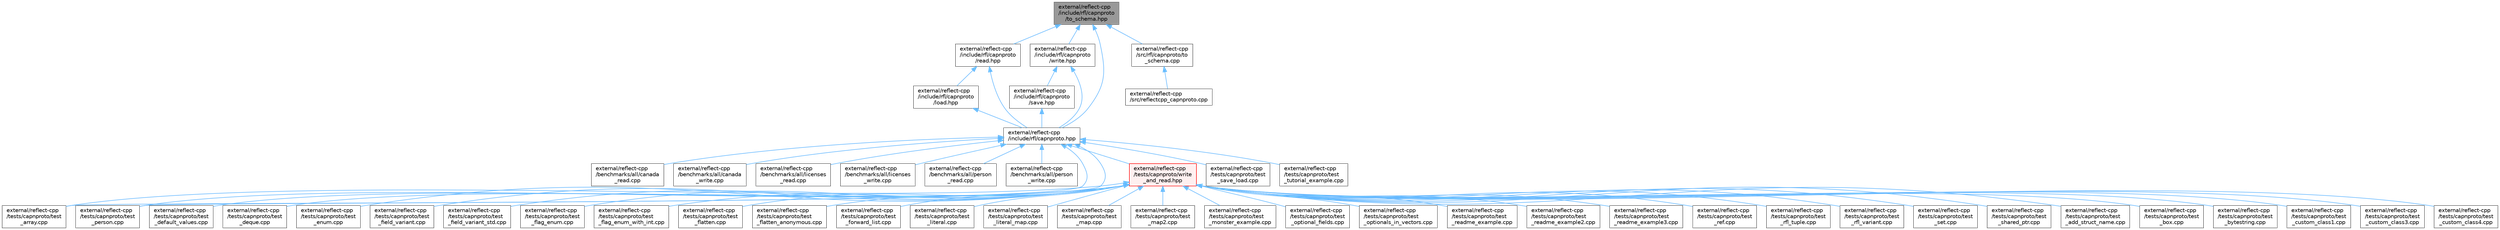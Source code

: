 digraph "external/reflect-cpp/include/rfl/capnproto/to_schema.hpp"
{
 // LATEX_PDF_SIZE
  bgcolor="transparent";
  edge [fontname=Helvetica,fontsize=10,labelfontname=Helvetica,labelfontsize=10];
  node [fontname=Helvetica,fontsize=10,shape=box,height=0.2,width=0.4];
  Node1 [id="Node000001",label="external/reflect-cpp\l/include/rfl/capnproto\l/to_schema.hpp",height=0.2,width=0.4,color="gray40", fillcolor="grey60", style="filled", fontcolor="black",tooltip=" "];
  Node1 -> Node2 [id="edge1_Node000001_Node000002",dir="back",color="steelblue1",style="solid",tooltip=" "];
  Node2 [id="Node000002",label="external/reflect-cpp\l/include/rfl/capnproto.hpp",height=0.2,width=0.4,color="grey40", fillcolor="white", style="filled",URL="$capnproto_8hpp.html",tooltip=" "];
  Node2 -> Node3 [id="edge2_Node000002_Node000003",dir="back",color="steelblue1",style="solid",tooltip=" "];
  Node3 [id="Node000003",label="external/reflect-cpp\l/benchmarks/all/canada\l_read.cpp",height=0.2,width=0.4,color="grey40", fillcolor="white", style="filled",URL="$canada__read_8cpp.html",tooltip=" "];
  Node2 -> Node4 [id="edge3_Node000002_Node000004",dir="back",color="steelblue1",style="solid",tooltip=" "];
  Node4 [id="Node000004",label="external/reflect-cpp\l/benchmarks/all/canada\l_write.cpp",height=0.2,width=0.4,color="grey40", fillcolor="white", style="filled",URL="$canada__write_8cpp.html",tooltip=" "];
  Node2 -> Node5 [id="edge4_Node000002_Node000005",dir="back",color="steelblue1",style="solid",tooltip=" "];
  Node5 [id="Node000005",label="external/reflect-cpp\l/benchmarks/all/licenses\l_read.cpp",height=0.2,width=0.4,color="grey40", fillcolor="white", style="filled",URL="$licenses__read_8cpp.html",tooltip=" "];
  Node2 -> Node6 [id="edge5_Node000002_Node000006",dir="back",color="steelblue1",style="solid",tooltip=" "];
  Node6 [id="Node000006",label="external/reflect-cpp\l/benchmarks/all/licenses\l_write.cpp",height=0.2,width=0.4,color="grey40", fillcolor="white", style="filled",URL="$licenses__write_8cpp.html",tooltip=" "];
  Node2 -> Node7 [id="edge6_Node000002_Node000007",dir="back",color="steelblue1",style="solid",tooltip=" "];
  Node7 [id="Node000007",label="external/reflect-cpp\l/benchmarks/all/person\l_read.cpp",height=0.2,width=0.4,color="grey40", fillcolor="white", style="filled",URL="$person__read_8cpp.html",tooltip=" "];
  Node2 -> Node8 [id="edge7_Node000002_Node000008",dir="back",color="steelblue1",style="solid",tooltip=" "];
  Node8 [id="Node000008",label="external/reflect-cpp\l/benchmarks/all/person\l_write.cpp",height=0.2,width=0.4,color="grey40", fillcolor="white", style="filled",URL="$person__write_8cpp.html",tooltip=" "];
  Node2 -> Node9 [id="edge8_Node000002_Node000009",dir="back",color="steelblue1",style="solid",tooltip=" "];
  Node9 [id="Node000009",label="external/reflect-cpp\l/tests/capnproto/test\l_array.cpp",height=0.2,width=0.4,color="grey40", fillcolor="white", style="filled",URL="$capnproto_2test__array_8cpp.html",tooltip=" "];
  Node2 -> Node10 [id="edge9_Node000002_Node000010",dir="back",color="steelblue1",style="solid",tooltip=" "];
  Node10 [id="Node000010",label="external/reflect-cpp\l/tests/capnproto/test\l_person.cpp",height=0.2,width=0.4,color="grey40", fillcolor="white", style="filled",URL="$test__person_8cpp.html",tooltip=" "];
  Node2 -> Node11 [id="edge10_Node000002_Node000011",dir="back",color="steelblue1",style="solid",tooltip=" "];
  Node11 [id="Node000011",label="external/reflect-cpp\l/tests/capnproto/test\l_save_load.cpp",height=0.2,width=0.4,color="grey40", fillcolor="white", style="filled",URL="$capnproto_2test__save__load_8cpp.html",tooltip=" "];
  Node2 -> Node12 [id="edge11_Node000002_Node000012",dir="back",color="steelblue1",style="solid",tooltip=" "];
  Node12 [id="Node000012",label="external/reflect-cpp\l/tests/capnproto/test\l_tutorial_example.cpp",height=0.2,width=0.4,color="grey40", fillcolor="white", style="filled",URL="$capnproto_2test__tutorial__example_8cpp.html",tooltip=" "];
  Node2 -> Node13 [id="edge12_Node000002_Node000013",dir="back",color="steelblue1",style="solid",tooltip=" "];
  Node13 [id="Node000013",label="external/reflect-cpp\l/tests/capnproto/write\l_and_read.hpp",height=0.2,width=0.4,color="red", fillcolor="#FFF0F0", style="filled",URL="$capnproto_2write__and__read_8hpp.html",tooltip=" "];
  Node13 -> Node14 [id="edge13_Node000013_Node000014",dir="back",color="steelblue1",style="solid",tooltip=" "];
  Node14 [id="Node000014",label="external/reflect-cpp\l/tests/capnproto/test\l_add_struct_name.cpp",height=0.2,width=0.4,color="grey40", fillcolor="white", style="filled",URL="$capnproto_2test__add__struct__name_8cpp.html",tooltip=" "];
  Node13 -> Node9 [id="edge14_Node000013_Node000009",dir="back",color="steelblue1",style="solid",tooltip=" "];
  Node13 -> Node15 [id="edge15_Node000013_Node000015",dir="back",color="steelblue1",style="solid",tooltip=" "];
  Node15 [id="Node000015",label="external/reflect-cpp\l/tests/capnproto/test\l_box.cpp",height=0.2,width=0.4,color="grey40", fillcolor="white", style="filled",URL="$capnproto_2test__box_8cpp.html",tooltip=" "];
  Node13 -> Node16 [id="edge16_Node000013_Node000016",dir="back",color="steelblue1",style="solid",tooltip=" "];
  Node16 [id="Node000016",label="external/reflect-cpp\l/tests/capnproto/test\l_bytestring.cpp",height=0.2,width=0.4,color="grey40", fillcolor="white", style="filled",URL="$capnproto_2test__bytestring_8cpp.html",tooltip=" "];
  Node13 -> Node17 [id="edge17_Node000013_Node000017",dir="back",color="steelblue1",style="solid",tooltip=" "];
  Node17 [id="Node000017",label="external/reflect-cpp\l/tests/capnproto/test\l_custom_class1.cpp",height=0.2,width=0.4,color="grey40", fillcolor="white", style="filled",URL="$capnproto_2test__custom__class1_8cpp.html",tooltip=" "];
  Node13 -> Node18 [id="edge18_Node000013_Node000018",dir="back",color="steelblue1",style="solid",tooltip=" "];
  Node18 [id="Node000018",label="external/reflect-cpp\l/tests/capnproto/test\l_custom_class3.cpp",height=0.2,width=0.4,color="grey40", fillcolor="white", style="filled",URL="$capnproto_2test__custom__class3_8cpp.html",tooltip=" "];
  Node13 -> Node19 [id="edge19_Node000013_Node000019",dir="back",color="steelblue1",style="solid",tooltip=" "];
  Node19 [id="Node000019",label="external/reflect-cpp\l/tests/capnproto/test\l_custom_class4.cpp",height=0.2,width=0.4,color="grey40", fillcolor="white", style="filled",URL="$capnproto_2test__custom__class4_8cpp.html",tooltip=" "];
  Node13 -> Node20 [id="edge20_Node000013_Node000020",dir="back",color="steelblue1",style="solid",tooltip=" "];
  Node20 [id="Node000020",label="external/reflect-cpp\l/tests/capnproto/test\l_default_values.cpp",height=0.2,width=0.4,color="grey40", fillcolor="white", style="filled",URL="$capnproto_2test__default__values_8cpp.html",tooltip=" "];
  Node13 -> Node21 [id="edge21_Node000013_Node000021",dir="back",color="steelblue1",style="solid",tooltip=" "];
  Node21 [id="Node000021",label="external/reflect-cpp\l/tests/capnproto/test\l_deque.cpp",height=0.2,width=0.4,color="grey40", fillcolor="white", style="filled",URL="$capnproto_2test__deque_8cpp.html",tooltip=" "];
  Node13 -> Node22 [id="edge22_Node000013_Node000022",dir="back",color="steelblue1",style="solid",tooltip=" "];
  Node22 [id="Node000022",label="external/reflect-cpp\l/tests/capnproto/test\l_enum.cpp",height=0.2,width=0.4,color="grey40", fillcolor="white", style="filled",URL="$capnproto_2test__enum_8cpp.html",tooltip=" "];
  Node13 -> Node23 [id="edge23_Node000013_Node000023",dir="back",color="steelblue1",style="solid",tooltip=" "];
  Node23 [id="Node000023",label="external/reflect-cpp\l/tests/capnproto/test\l_field_variant.cpp",height=0.2,width=0.4,color="grey40", fillcolor="white", style="filled",URL="$capnproto_2test__field__variant_8cpp.html",tooltip=" "];
  Node13 -> Node24 [id="edge24_Node000013_Node000024",dir="back",color="steelblue1",style="solid",tooltip=" "];
  Node24 [id="Node000024",label="external/reflect-cpp\l/tests/capnproto/test\l_field_variant_std.cpp",height=0.2,width=0.4,color="grey40", fillcolor="white", style="filled",URL="$capnproto_2test__field__variant__std_8cpp.html",tooltip=" "];
  Node13 -> Node25 [id="edge25_Node000013_Node000025",dir="back",color="steelblue1",style="solid",tooltip=" "];
  Node25 [id="Node000025",label="external/reflect-cpp\l/tests/capnproto/test\l_flag_enum.cpp",height=0.2,width=0.4,color="grey40", fillcolor="white", style="filled",URL="$capnproto_2test__flag__enum_8cpp.html",tooltip=" "];
  Node13 -> Node26 [id="edge26_Node000013_Node000026",dir="back",color="steelblue1",style="solid",tooltip=" "];
  Node26 [id="Node000026",label="external/reflect-cpp\l/tests/capnproto/test\l_flag_enum_with_int.cpp",height=0.2,width=0.4,color="grey40", fillcolor="white", style="filled",URL="$capnproto_2test__flag__enum__with__int_8cpp.html",tooltip=" "];
  Node13 -> Node27 [id="edge27_Node000013_Node000027",dir="back",color="steelblue1",style="solid",tooltip=" "];
  Node27 [id="Node000027",label="external/reflect-cpp\l/tests/capnproto/test\l_flatten.cpp",height=0.2,width=0.4,color="grey40", fillcolor="white", style="filled",URL="$capnproto_2test__flatten_8cpp.html",tooltip=" "];
  Node13 -> Node28 [id="edge28_Node000013_Node000028",dir="back",color="steelblue1",style="solid",tooltip=" "];
  Node28 [id="Node000028",label="external/reflect-cpp\l/tests/capnproto/test\l_flatten_anonymous.cpp",height=0.2,width=0.4,color="grey40", fillcolor="white", style="filled",URL="$capnproto_2test__flatten__anonymous_8cpp.html",tooltip=" "];
  Node13 -> Node29 [id="edge29_Node000013_Node000029",dir="back",color="steelblue1",style="solid",tooltip=" "];
  Node29 [id="Node000029",label="external/reflect-cpp\l/tests/capnproto/test\l_forward_list.cpp",height=0.2,width=0.4,color="grey40", fillcolor="white", style="filled",URL="$capnproto_2test__forward__list_8cpp.html",tooltip=" "];
  Node13 -> Node30 [id="edge30_Node000013_Node000030",dir="back",color="steelblue1",style="solid",tooltip=" "];
  Node30 [id="Node000030",label="external/reflect-cpp\l/tests/capnproto/test\l_literal.cpp",height=0.2,width=0.4,color="grey40", fillcolor="white", style="filled",URL="$capnproto_2test__literal_8cpp.html",tooltip=" "];
  Node13 -> Node31 [id="edge31_Node000013_Node000031",dir="back",color="steelblue1",style="solid",tooltip=" "];
  Node31 [id="Node000031",label="external/reflect-cpp\l/tests/capnproto/test\l_literal_map.cpp",height=0.2,width=0.4,color="grey40", fillcolor="white", style="filled",URL="$capnproto_2test__literal__map_8cpp.html",tooltip=" "];
  Node13 -> Node32 [id="edge32_Node000013_Node000032",dir="back",color="steelblue1",style="solid",tooltip=" "];
  Node32 [id="Node000032",label="external/reflect-cpp\l/tests/capnproto/test\l_map.cpp",height=0.2,width=0.4,color="grey40", fillcolor="white", style="filled",URL="$capnproto_2test__map_8cpp.html",tooltip=" "];
  Node13 -> Node33 [id="edge33_Node000013_Node000033",dir="back",color="steelblue1",style="solid",tooltip=" "];
  Node33 [id="Node000033",label="external/reflect-cpp\l/tests/capnproto/test\l_map2.cpp",height=0.2,width=0.4,color="grey40", fillcolor="white", style="filled",URL="$capnproto_2test__map2_8cpp.html",tooltip=" "];
  Node13 -> Node34 [id="edge34_Node000013_Node000034",dir="back",color="steelblue1",style="solid",tooltip=" "];
  Node34 [id="Node000034",label="external/reflect-cpp\l/tests/capnproto/test\l_monster_example.cpp",height=0.2,width=0.4,color="grey40", fillcolor="white", style="filled",URL="$capnproto_2test__monster__example_8cpp.html",tooltip=" "];
  Node13 -> Node35 [id="edge35_Node000013_Node000035",dir="back",color="steelblue1",style="solid",tooltip=" "];
  Node35 [id="Node000035",label="external/reflect-cpp\l/tests/capnproto/test\l_optional_fields.cpp",height=0.2,width=0.4,color="grey40", fillcolor="white", style="filled",URL="$capnproto_2test__optional__fields_8cpp.html",tooltip=" "];
  Node13 -> Node36 [id="edge36_Node000013_Node000036",dir="back",color="steelblue1",style="solid",tooltip=" "];
  Node36 [id="Node000036",label="external/reflect-cpp\l/tests/capnproto/test\l_optionals_in_vectors.cpp",height=0.2,width=0.4,color="grey40", fillcolor="white", style="filled",URL="$test__optionals__in__vectors_8cpp.html",tooltip=" "];
  Node13 -> Node10 [id="edge37_Node000013_Node000010",dir="back",color="steelblue1",style="solid",tooltip=" "];
  Node13 -> Node37 [id="edge38_Node000013_Node000037",dir="back",color="steelblue1",style="solid",tooltip=" "];
  Node37 [id="Node000037",label="external/reflect-cpp\l/tests/capnproto/test\l_readme_example.cpp",height=0.2,width=0.4,color="grey40", fillcolor="white", style="filled",URL="$capnproto_2test__readme__example_8cpp.html",tooltip=" "];
  Node13 -> Node38 [id="edge39_Node000013_Node000038",dir="back",color="steelblue1",style="solid",tooltip=" "];
  Node38 [id="Node000038",label="external/reflect-cpp\l/tests/capnproto/test\l_readme_example2.cpp",height=0.2,width=0.4,color="grey40", fillcolor="white", style="filled",URL="$capnproto_2test__readme__example2_8cpp.html",tooltip=" "];
  Node13 -> Node39 [id="edge40_Node000013_Node000039",dir="back",color="steelblue1",style="solid",tooltip=" "];
  Node39 [id="Node000039",label="external/reflect-cpp\l/tests/capnproto/test\l_readme_example3.cpp",height=0.2,width=0.4,color="grey40", fillcolor="white", style="filled",URL="$capnproto_2test__readme__example3_8cpp.html",tooltip=" "];
  Node13 -> Node40 [id="edge41_Node000013_Node000040",dir="back",color="steelblue1",style="solid",tooltip=" "];
  Node40 [id="Node000040",label="external/reflect-cpp\l/tests/capnproto/test\l_ref.cpp",height=0.2,width=0.4,color="grey40", fillcolor="white", style="filled",URL="$capnproto_2test__ref_8cpp.html",tooltip=" "];
  Node13 -> Node41 [id="edge42_Node000013_Node000041",dir="back",color="steelblue1",style="solid",tooltip=" "];
  Node41 [id="Node000041",label="external/reflect-cpp\l/tests/capnproto/test\l_rfl_tuple.cpp",height=0.2,width=0.4,color="grey40", fillcolor="white", style="filled",URL="$capnproto_2test__rfl__tuple_8cpp.html",tooltip=" "];
  Node13 -> Node42 [id="edge43_Node000013_Node000042",dir="back",color="steelblue1",style="solid",tooltip=" "];
  Node42 [id="Node000042",label="external/reflect-cpp\l/tests/capnproto/test\l_rfl_variant.cpp",height=0.2,width=0.4,color="grey40", fillcolor="white", style="filled",URL="$capnproto_2test__rfl__variant_8cpp.html",tooltip=" "];
  Node13 -> Node43 [id="edge44_Node000013_Node000043",dir="back",color="steelblue1",style="solid",tooltip=" "];
  Node43 [id="Node000043",label="external/reflect-cpp\l/tests/capnproto/test\l_set.cpp",height=0.2,width=0.4,color="grey40", fillcolor="white", style="filled",URL="$capnproto_2test__set_8cpp.html",tooltip=" "];
  Node13 -> Node44 [id="edge45_Node000013_Node000044",dir="back",color="steelblue1",style="solid",tooltip=" "];
  Node44 [id="Node000044",label="external/reflect-cpp\l/tests/capnproto/test\l_shared_ptr.cpp",height=0.2,width=0.4,color="grey40", fillcolor="white", style="filled",URL="$capnproto_2test__shared__ptr_8cpp.html",tooltip=" "];
  Node1 -> Node55 [id="edge46_Node000001_Node000055",dir="back",color="steelblue1",style="solid",tooltip=" "];
  Node55 [id="Node000055",label="external/reflect-cpp\l/include/rfl/capnproto\l/read.hpp",height=0.2,width=0.4,color="grey40", fillcolor="white", style="filled",URL="$capnproto_2read_8hpp.html",tooltip=" "];
  Node55 -> Node2 [id="edge47_Node000055_Node000002",dir="back",color="steelblue1",style="solid",tooltip=" "];
  Node55 -> Node56 [id="edge48_Node000055_Node000056",dir="back",color="steelblue1",style="solid",tooltip=" "];
  Node56 [id="Node000056",label="external/reflect-cpp\l/include/rfl/capnproto\l/load.hpp",height=0.2,width=0.4,color="grey40", fillcolor="white", style="filled",URL="$capnproto_2load_8hpp.html",tooltip=" "];
  Node56 -> Node2 [id="edge49_Node000056_Node000002",dir="back",color="steelblue1",style="solid",tooltip=" "];
  Node1 -> Node57 [id="edge50_Node000001_Node000057",dir="back",color="steelblue1",style="solid",tooltip=" "];
  Node57 [id="Node000057",label="external/reflect-cpp\l/include/rfl/capnproto\l/write.hpp",height=0.2,width=0.4,color="grey40", fillcolor="white", style="filled",URL="$capnproto_2write_8hpp.html",tooltip=" "];
  Node57 -> Node2 [id="edge51_Node000057_Node000002",dir="back",color="steelblue1",style="solid",tooltip=" "];
  Node57 -> Node58 [id="edge52_Node000057_Node000058",dir="back",color="steelblue1",style="solid",tooltip=" "];
  Node58 [id="Node000058",label="external/reflect-cpp\l/include/rfl/capnproto\l/save.hpp",height=0.2,width=0.4,color="grey40", fillcolor="white", style="filled",URL="$capnproto_2save_8hpp.html",tooltip=" "];
  Node58 -> Node2 [id="edge53_Node000058_Node000002",dir="back",color="steelblue1",style="solid",tooltip=" "];
  Node1 -> Node59 [id="edge54_Node000001_Node000059",dir="back",color="steelblue1",style="solid",tooltip=" "];
  Node59 [id="Node000059",label="external/reflect-cpp\l/src/rfl/capnproto/to\l_schema.cpp",height=0.2,width=0.4,color="grey40", fillcolor="white", style="filled",URL="$capnproto_2to__schema_8cpp.html",tooltip=" "];
  Node59 -> Node60 [id="edge55_Node000059_Node000060",dir="back",color="steelblue1",style="solid",tooltip=" "];
  Node60 [id="Node000060",label="external/reflect-cpp\l/src/reflectcpp_capnproto.cpp",height=0.2,width=0.4,color="grey40", fillcolor="white", style="filled",URL="$reflectcpp__capnproto_8cpp.html",tooltip=" "];
}
